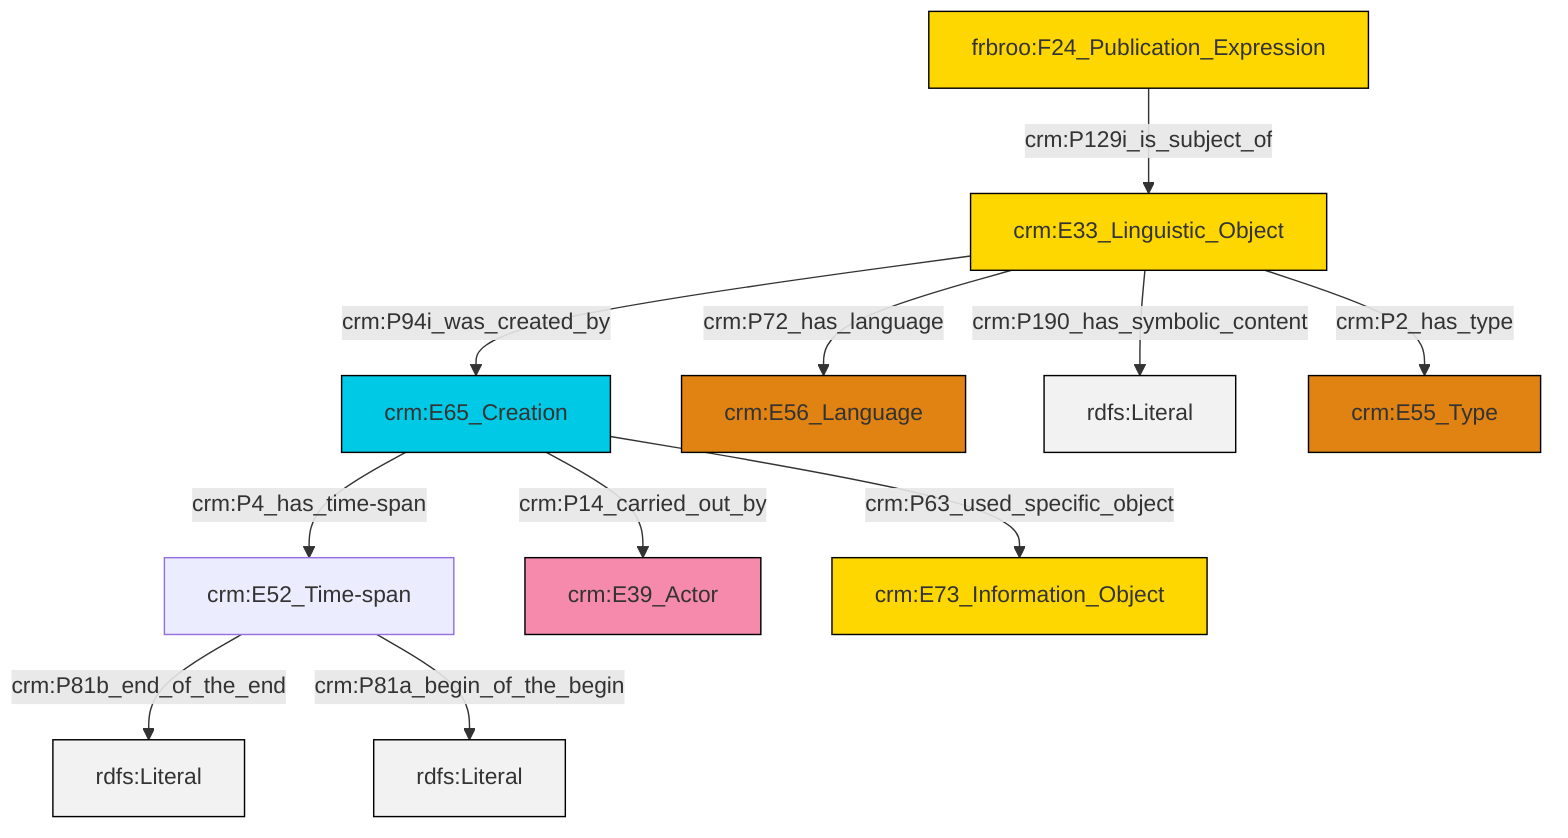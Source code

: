 graph TD
classDef Literal fill:#f2f2f2,stroke:#000000;
classDef CRM_Entity fill:#FFFFFF,stroke:#000000;
classDef Temporal_Entity fill:#00C9E6, stroke:#000000;
classDef Type fill:#E18312, stroke:#000000;
classDef Time-Span fill:#2C9C91, stroke:#000000;
classDef Appellation fill:#FFEB7F, stroke:#000000;
classDef Place fill:#008836, stroke:#000000;
classDef Persistent_Item fill:#B266B2, stroke:#000000;
classDef Conceptual_Object fill:#FFD700, stroke:#000000;
classDef Physical_Thing fill:#D2B48C, stroke:#000000;
classDef Actor fill:#f58aad, stroke:#000000;
classDef PC_Classes fill:#4ce600, stroke:#000000;
classDef Multi fill:#cccccc,stroke:#000000;

0["crm:E52_Time-span"]:::Default -->|crm:P81b_end_of_the_end| 1[rdfs:Literal]:::Literal
0["crm:E52_Time-span"]:::Default -->|crm:P81a_begin_of_the_begin| 2[rdfs:Literal]:::Literal
3["frbroo:F24_Publication_Expression"]:::Conceptual_Object -->|crm:P129i_is_subject_of| 4["crm:E33_Linguistic_Object"]:::Conceptual_Object
5["crm:E65_Creation"]:::Temporal_Entity -->|crm:P14_carried_out_by| 8["crm:E39_Actor"]:::Actor
5["crm:E65_Creation"]:::Temporal_Entity -->|crm:P63_used_specific_object| 11["crm:E73_Information_Object"]:::Conceptual_Object
4["crm:E33_Linguistic_Object"]:::Conceptual_Object -->|crm:P190_has_symbolic_content| 14[rdfs:Literal]:::Literal
4["crm:E33_Linguistic_Object"]:::Conceptual_Object -->|crm:P72_has_language| 12["crm:E56_Language"]:::Type
4["crm:E33_Linguistic_Object"]:::Conceptual_Object -->|crm:P94i_was_created_by| 5["crm:E65_Creation"]:::Temporal_Entity
4["crm:E33_Linguistic_Object"]:::Conceptual_Object -->|crm:P2_has_type| 16["crm:E55_Type"]:::Type
5["crm:E65_Creation"]:::Temporal_Entity -->|crm:P4_has_time-span| 0["crm:E52_Time-span"]:::Default
